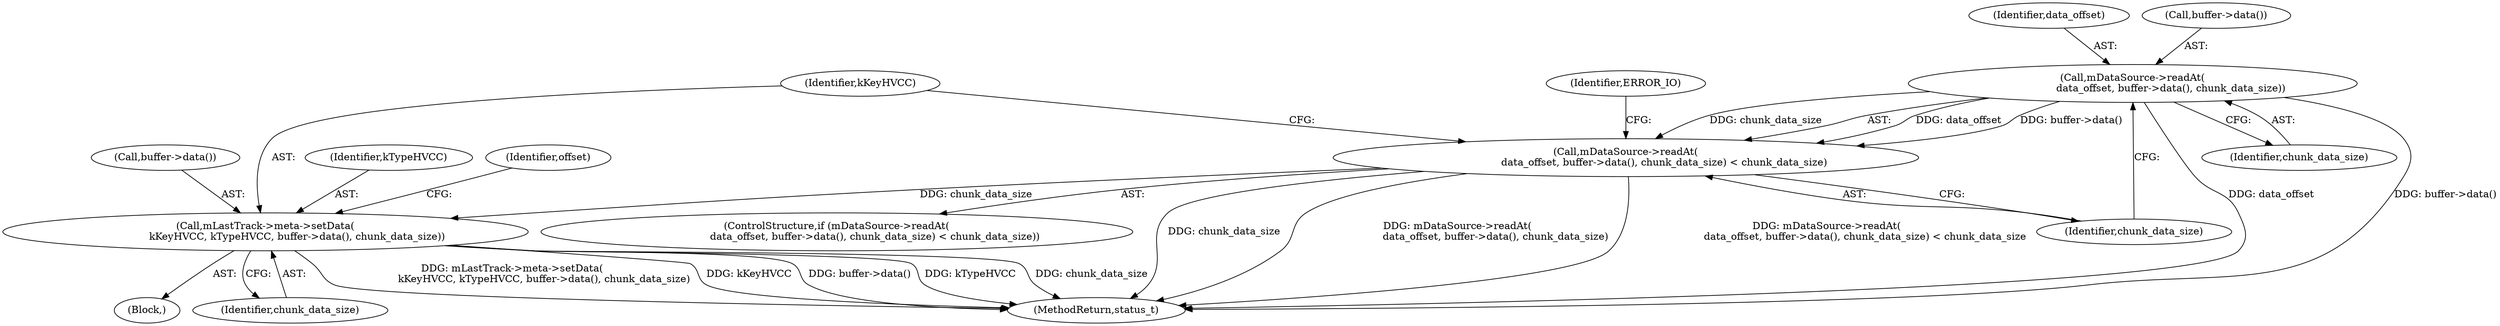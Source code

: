 digraph "0_Android_2674a7218eaa3c87f2ee26d26da5b9170e10f859@API" {
"1002170" [label="(Call,mDataSource->readAt(\n                        data_offset, buffer->data(), chunk_data_size))"];
"1002169" [label="(Call,mDataSource->readAt(\n                        data_offset, buffer->data(), chunk_data_size) < chunk_data_size)"];
"1002178" [label="(Call,mLastTrack->meta->setData(\n                    kKeyHVCC, kTypeHVCC, buffer->data(), chunk_data_size))"];
"1002174" [label="(Identifier,chunk_data_size)"];
"1002168" [label="(ControlStructure,if (mDataSource->readAt(\n                        data_offset, buffer->data(), chunk_data_size) < chunk_data_size))"];
"1002170" [label="(Call,mDataSource->readAt(\n                        data_offset, buffer->data(), chunk_data_size))"];
"1002171" [label="(Identifier,data_offset)"];
"1002172" [label="(Call,buffer->data())"];
"1002178" [label="(Call,mLastTrack->meta->setData(\n                    kKeyHVCC, kTypeHVCC, buffer->data(), chunk_data_size))"];
"1002169" [label="(Call,mDataSource->readAt(\n                        data_offset, buffer->data(), chunk_data_size) < chunk_data_size)"];
"1002162" [label="(Block,)"];
"1002182" [label="(Identifier,chunk_data_size)"];
"1002180" [label="(Identifier,kTypeHVCC)"];
"1002173" [label="(Identifier,chunk_data_size)"];
"1002927" [label="(MethodReturn,status_t)"];
"1002179" [label="(Identifier,kKeyHVCC)"];
"1002185" [label="(Identifier,offset)"];
"1002181" [label="(Call,buffer->data())"];
"1002177" [label="(Identifier,ERROR_IO)"];
"1002170" -> "1002169"  [label="AST: "];
"1002170" -> "1002173"  [label="CFG: "];
"1002171" -> "1002170"  [label="AST: "];
"1002172" -> "1002170"  [label="AST: "];
"1002173" -> "1002170"  [label="AST: "];
"1002174" -> "1002170"  [label="CFG: "];
"1002170" -> "1002927"  [label="DDG: data_offset"];
"1002170" -> "1002927"  [label="DDG: buffer->data()"];
"1002170" -> "1002169"  [label="DDG: data_offset"];
"1002170" -> "1002169"  [label="DDG: buffer->data()"];
"1002170" -> "1002169"  [label="DDG: chunk_data_size"];
"1002169" -> "1002168"  [label="AST: "];
"1002169" -> "1002174"  [label="CFG: "];
"1002174" -> "1002169"  [label="AST: "];
"1002177" -> "1002169"  [label="CFG: "];
"1002179" -> "1002169"  [label="CFG: "];
"1002169" -> "1002927"  [label="DDG: chunk_data_size"];
"1002169" -> "1002927"  [label="DDG: mDataSource->readAt(\n                        data_offset, buffer->data(), chunk_data_size)"];
"1002169" -> "1002927"  [label="DDG: mDataSource->readAt(\n                        data_offset, buffer->data(), chunk_data_size) < chunk_data_size"];
"1002169" -> "1002178"  [label="DDG: chunk_data_size"];
"1002178" -> "1002162"  [label="AST: "];
"1002178" -> "1002182"  [label="CFG: "];
"1002179" -> "1002178"  [label="AST: "];
"1002180" -> "1002178"  [label="AST: "];
"1002181" -> "1002178"  [label="AST: "];
"1002182" -> "1002178"  [label="AST: "];
"1002185" -> "1002178"  [label="CFG: "];
"1002178" -> "1002927"  [label="DDG: chunk_data_size"];
"1002178" -> "1002927"  [label="DDG: mLastTrack->meta->setData(\n                    kKeyHVCC, kTypeHVCC, buffer->data(), chunk_data_size)"];
"1002178" -> "1002927"  [label="DDG: kKeyHVCC"];
"1002178" -> "1002927"  [label="DDG: buffer->data()"];
"1002178" -> "1002927"  [label="DDG: kTypeHVCC"];
}
